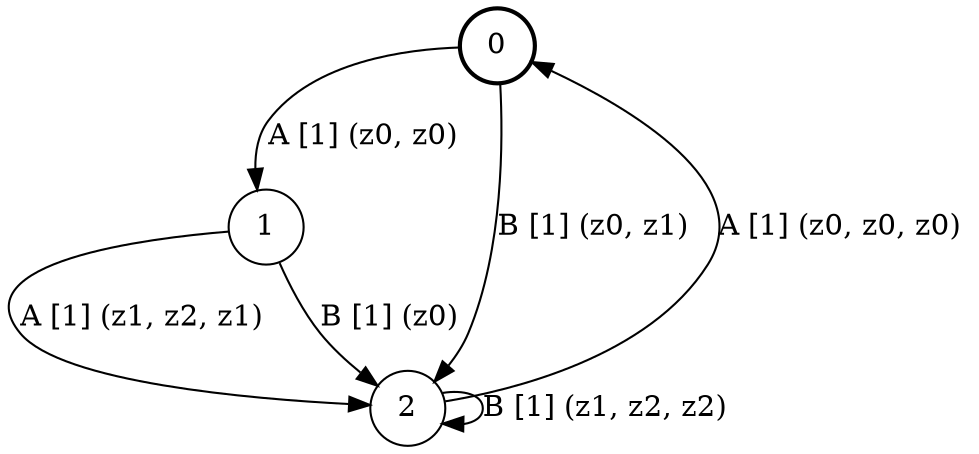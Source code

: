 # generated file, don't try to modify
# command: dot -Tpng <filename> > tree.png
digraph Automaton {
    node [shape = circle];
    0 [style = "bold"];
    0 -> 1 [label = "A [1] (z0, z0) "];
    0 -> 2 [label = "B [1] (z0, z1) "];
    1 -> 2 [label = "A [1] (z1, z2, z1) "];
    1 -> 2 [label = "B [1] (z0) "];
    2 -> 0 [label = "A [1] (z0, z0, z0) "];
    2 -> 2 [label = "B [1] (z1, z2, z2) "];
}
